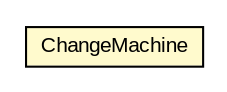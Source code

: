 #!/usr/local/bin/dot
#
# Class diagram 
# Generated by UMLGraph version R5_6 (http://www.umlgraph.org/)
#

digraph G {
	edge [fontname="arial",fontsize=10,labelfontname="arial",labelfontsize=10];
	node [fontname="arial",fontsize=10,shape=plaintext];
	nodesep=0.25;
	ranksep=0.5;
	// java_oo.changemachine.ChangeMachine
	c1452 [label=<<table title="java_oo.changemachine.ChangeMachine" border="0" cellborder="1" cellspacing="0" cellpadding="2" port="p" bgcolor="lemonChiffon" href="./ChangeMachine.html">
		<tr><td><table border="0" cellspacing="0" cellpadding="1">
<tr><td align="center" balign="center"> ChangeMachine </td></tr>
		</table></td></tr>
		</table>>, URL="./ChangeMachine.html", fontname="arial", fontcolor="black", fontsize=10.0];
}

